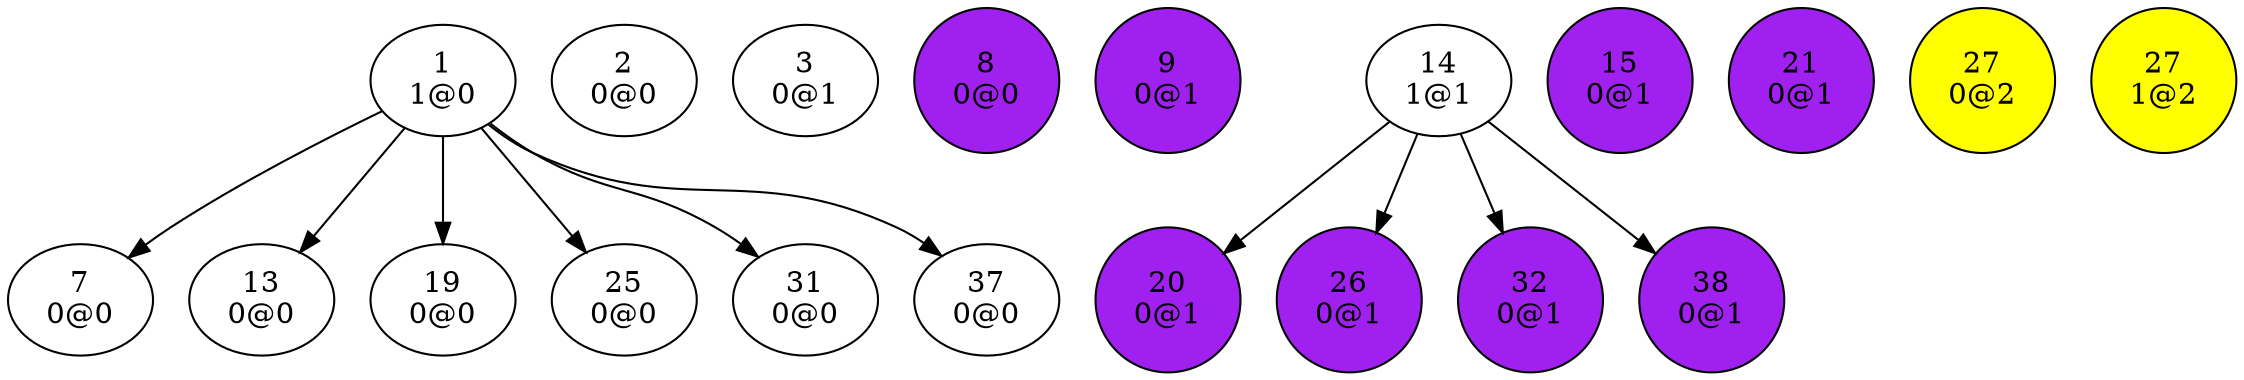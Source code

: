 digraph {
"1
1@0"->"7
0@0";
"1
1@0"->"13
0@0";
"1
1@0"->"19
0@0";
"1
1@0"->"25
0@0";
"1
1@0"->"31
0@0";
"1
1@0"->"37
0@0";
"2
0@0";
"3
0@1";
"7
0@0";
"8
0@0";
"9
0@1";
"13
0@0";
"14
1@1"->"20
0@1";
"14
1@1"->"26
0@1";
"14
1@1"->"32
0@1";
"14
1@1"->"38
0@1";
"15
0@1";
"19
0@0";
"20
0@1";
"21
0@1";
"25
0@0";
"26
0@1";
"27
0@2";
"27
1@2";
"31
0@0";
"32
0@1";
"37
0@0";
"38
0@1";
"8
0@0"[shape=circle, style=filled, fillcolor=purple];
"9
0@1"[shape=circle, style=filled, fillcolor=purple];
"15
0@1"[shape=circle, style=filled, fillcolor=purple];
"20
0@1"[shape=circle, style=filled, fillcolor=purple];
"21
0@1"[shape=circle, style=filled, fillcolor=purple];
"26
0@1"[shape=circle, style=filled, fillcolor=purple];
"27
0@2"[shape=circle, style=filled, fillcolor=yellow];
"27
1@2"[shape=circle, style=filled, fillcolor=yellow];
"32
0@1"[shape=circle, style=filled, fillcolor=purple];
"38
0@1"[shape=circle, style=filled, fillcolor=purple];
}